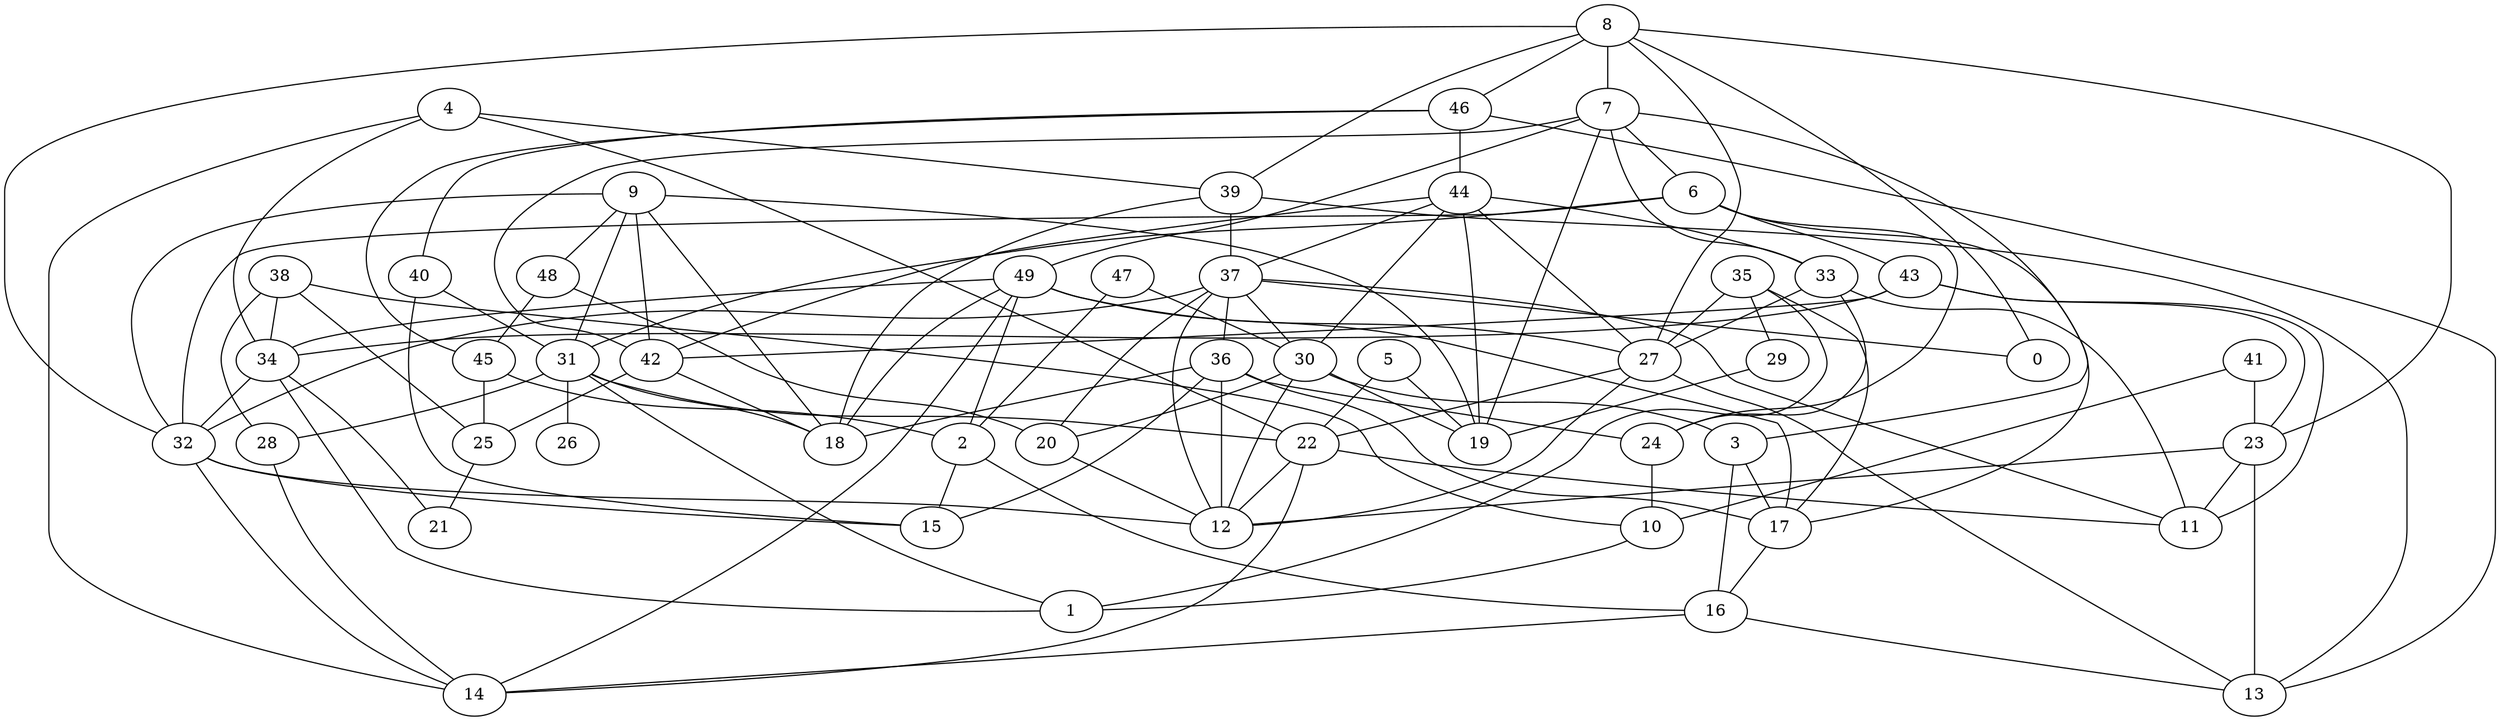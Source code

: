 digraph GG_graph {

subgraph G_graph {
edge [color = black]
"4" -> "34" [dir = none]
"5" -> "19" [dir = none]
"48" -> "20" [dir = none]
"38" -> "10" [dir = none]
"46" -> "45" [dir = none]
"23" -> "12" [dir = none]
"23" -> "13" [dir = none]
"9" -> "31" [dir = none]
"8" -> "0" [dir = none]
"47" -> "30" [dir = none]
"16" -> "13" [dir = none]
"16" -> "14" [dir = none]
"41" -> "10" [dir = none]
"31" -> "26" [dir = none]
"31" -> "28" [dir = none]
"37" -> "11" [dir = none]
"37" -> "30" [dir = none]
"37" -> "20" [dir = none]
"37" -> "0" [dir = none]
"37" -> "32" [dir = none]
"36" -> "24" [dir = none]
"22" -> "14" [dir = none]
"17" -> "16" [dir = none]
"40" -> "31" [dir = none]
"7" -> "33" [dir = none]
"7" -> "3" [dir = none]
"10" -> "1" [dir = none]
"42" -> "18" [dir = none]
"49" -> "34" [dir = none]
"25" -> "21" [dir = none]
"2" -> "15" [dir = none]
"32" -> "15" [dir = none]
"45" -> "2" [dir = none]
"3" -> "16" [dir = none]
"6" -> "24" [dir = none]
"6" -> "17" [dir = none]
"6" -> "31" [dir = none]
"6" -> "32" [dir = none]
"34" -> "21" [dir = none]
"34" -> "32" [dir = none]
"34" -> "1" [dir = none]
"43" -> "42" [dir = none]
"43" -> "34" [dir = none]
"39" -> "18" [dir = none]
"35" -> "29" [dir = none]
"35" -> "17" [dir = none]
"44" -> "19" [dir = none]
"44" -> "27" [dir = none]
"44" -> "37" [dir = none]
"46" -> "13" [dir = none]
"46" -> "40" [dir = none]
"42" -> "25" [dir = none]
"39" -> "13" [dir = none]
"44" -> "42" [dir = none]
"44" -> "30" [dir = none]
"7" -> "6" [dir = none]
"29" -> "19" [dir = none]
"31" -> "1" [dir = none]
"8" -> "7" [dir = none]
"22" -> "11" [dir = none]
"8" -> "27" [dir = none]
"38" -> "25" [dir = none]
"40" -> "15" [dir = none]
"31" -> "22" [dir = none]
"30" -> "3" [dir = none]
"9" -> "18" [dir = none]
"43" -> "23" [dir = none]
"36" -> "15" [dir = none]
"39" -> "37" [dir = none]
"49" -> "2" [dir = none]
"36" -> "12" [dir = none]
"23" -> "11" [dir = none]
"9" -> "19" [dir = none]
"27" -> "13" [dir = none]
"48" -> "45" [dir = none]
"47" -> "2" [dir = none]
"36" -> "17" [dir = none]
"36" -> "18" [dir = none]
"7" -> "49" [dir = none]
"9" -> "32" [dir = none]
"32" -> "12" [dir = none]
"8" -> "39" [dir = none]
"45" -> "25" [dir = none]
"7" -> "42" [dir = none]
"38" -> "28" [dir = none]
"35" -> "27" [dir = none]
"49" -> "14" [dir = none]
"30" -> "20" [dir = none]
"41" -> "23" [dir = none]
"38" -> "34" [dir = none]
"35" -> "1" [dir = none]
"30" -> "19" [dir = none]
"44" -> "33" [dir = none]
"33" -> "11" [dir = none]
"5" -> "22" [dir = none]
"37" -> "12" [dir = none]
"43" -> "11" [dir = none]
"8" -> "23" [dir = none]
"49" -> "17" [dir = none]
"20" -> "12" [dir = none]
"4" -> "39" [dir = none]
"30" -> "12" [dir = none]
"3" -> "17" [dir = none]
"27" -> "12" [dir = none]
"49" -> "27" [dir = none]
"8" -> "32" [dir = none]
"27" -> "22" [dir = none]
"37" -> "36" [dir = none]
"28" -> "14" [dir = none]
"46" -> "44" [dir = none]
"49" -> "18" [dir = none]
"6" -> "43" [dir = none]
"9" -> "42" [dir = none]
"31" -> "18" [dir = none]
"4" -> "14" [dir = none]
"9" -> "48" [dir = none]
"2" -> "16" [dir = none]
"7" -> "19" [dir = none]
"22" -> "12" [dir = none]
"33" -> "27" [dir = none]
"8" -> "46" [dir = none]
"24" -> "10" [dir = none]
"4" -> "22" [dir = none]
"33" -> "24" [dir = none]
"32" -> "14" [dir = none]
}

}
